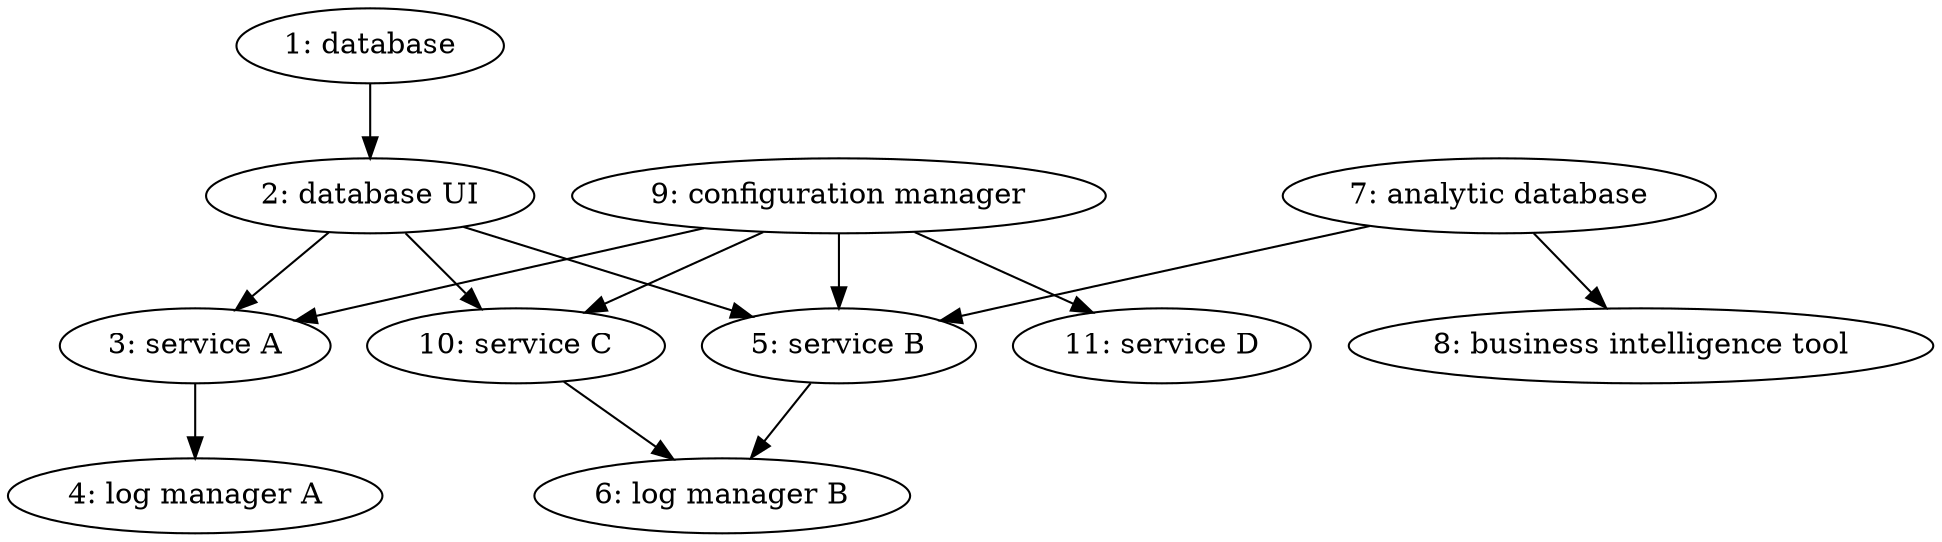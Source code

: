 digraph software_prj {
	"1: database" -> "2: database UI"
	"2: database UI" -> "3: service A"
	"2: database UI" -> "5: service B"
	"2: database UI" -> "10: service C"
	"9: configuration manager" -> "3: service A"
	"9: configuration manager" -> "5: service B"
	"9: configuration manager" -> "10: service C"
	"9: configuration manager" -> "11: service D"
	"3: service A" -> "4: log manager A"
	"5: service B" -> "6: log manager B"
	"10: service C" -> "6: log manager B"
	"7: analytic database" -> "5: service B"
	"7: analytic database" -> "8: business intelligence tool"
}
